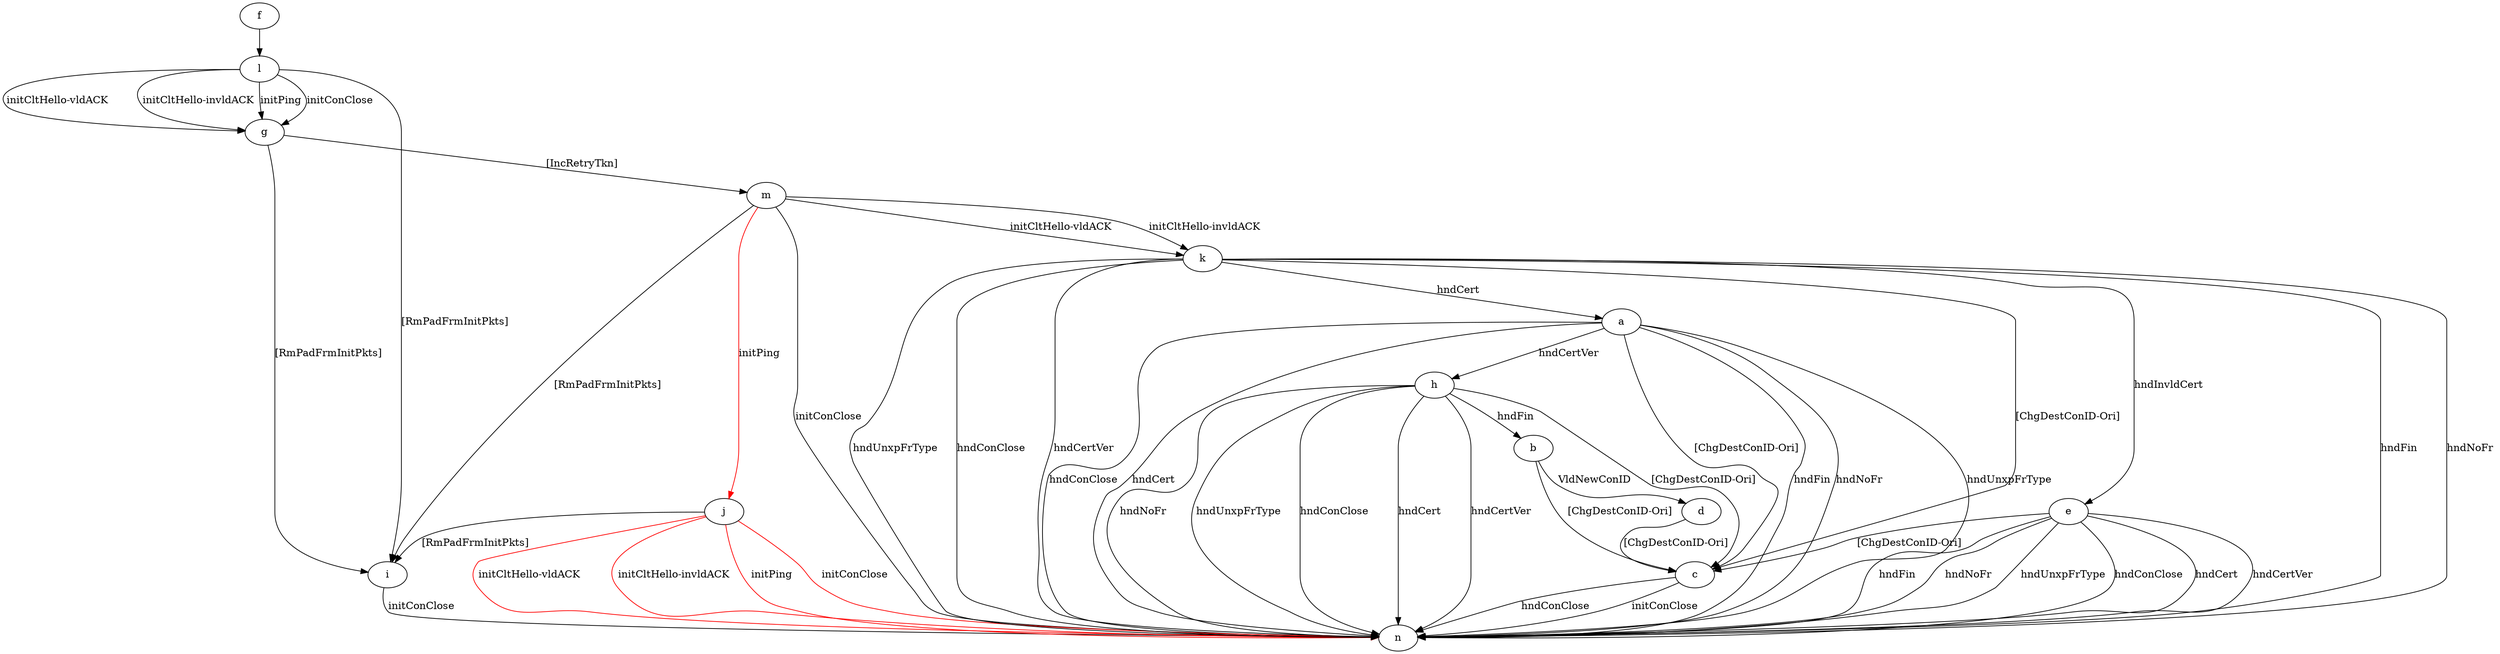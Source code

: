 digraph "" {
	a -> c	[key=0,
		label="[ChgDestConID-Ori] "];
	a -> h	[key=0,
		label="hndCertVer "];
	a -> n	[key=0,
		label="hndFin "];
	a -> n	[key=1,
		label="hndNoFr "];
	a -> n	[key=2,
		label="hndUnxpFrType "];
	a -> n	[key=3,
		label="hndConClose "];
	a -> n	[key=4,
		label="hndCert "];
	b -> c	[key=0,
		label="[ChgDestConID-Ori] "];
	b -> d	[key=0,
		label="VldNewConID "];
	c -> n	[key=0,
		label="initConClose "];
	c -> n	[key=1,
		label="hndConClose "];
	d -> c	[key=0,
		label="[ChgDestConID-Ori] "];
	e -> c	[key=0,
		label="[ChgDestConID-Ori] "];
	e -> n	[key=0,
		label="hndFin "];
	e -> n	[key=1,
		label="hndNoFr "];
	e -> n	[key=2,
		label="hndUnxpFrType "];
	e -> n	[key=3,
		label="hndConClose "];
	e -> n	[key=4,
		label="hndCert "];
	e -> n	[key=5,
		label="hndCertVer "];
	f -> l	[key=0];
	g -> i	[key=0,
		label="[RmPadFrmInitPkts] "];
	g -> m	[key=0,
		label="[IncRetryTkn] "];
	h -> b	[key=0,
		label="hndFin "];
	h -> c	[key=0,
		label="[ChgDestConID-Ori] "];
	h -> n	[key=0,
		label="hndNoFr "];
	h -> n	[key=1,
		label="hndUnxpFrType "];
	h -> n	[key=2,
		label="hndConClose "];
	h -> n	[key=3,
		label="hndCert "];
	h -> n	[key=4,
		label="hndCertVer "];
	i -> n	[key=0,
		label="initConClose "];
	j -> i	[key=0,
		label="[RmPadFrmInitPkts] "];
	j -> n	[key=0,
		color=red,
		label="initPing "];
	j -> n	[key=1,
		color=red,
		label="initConClose "];
	j -> n	[key=2,
		color=red,
		label="initCltHello-vldACK "];
	j -> n	[key=3,
		color=red,
		label="initCltHello-invldACK "];
	k -> a	[key=0,
		label="hndCert "];
	k -> c	[key=0,
		label="[ChgDestConID-Ori] "];
	k -> e	[key=0,
		label="hndInvldCert "];
	k -> n	[key=0,
		label="hndFin "];
	k -> n	[key=1,
		label="hndNoFr "];
	k -> n	[key=2,
		label="hndUnxpFrType "];
	k -> n	[key=3,
		label="hndConClose "];
	k -> n	[key=4,
		label="hndCertVer "];
	l -> g	[key=0,
		label="initPing "];
	l -> g	[key=1,
		label="initConClose "];
	l -> g	[key=2,
		label="initCltHello-vldACK "];
	l -> g	[key=3,
		label="initCltHello-invldACK "];
	l -> i	[key=0,
		label="[RmPadFrmInitPkts] "];
	m -> i	[key=0,
		label="[RmPadFrmInitPkts] "];
	m -> j	[key=0,
		color=red,
		label="initPing "];
	m -> k	[key=0,
		label="initCltHello-vldACK "];
	m -> k	[key=1,
		label="initCltHello-invldACK "];
	m -> n	[key=0,
		label="initConClose "];
}
